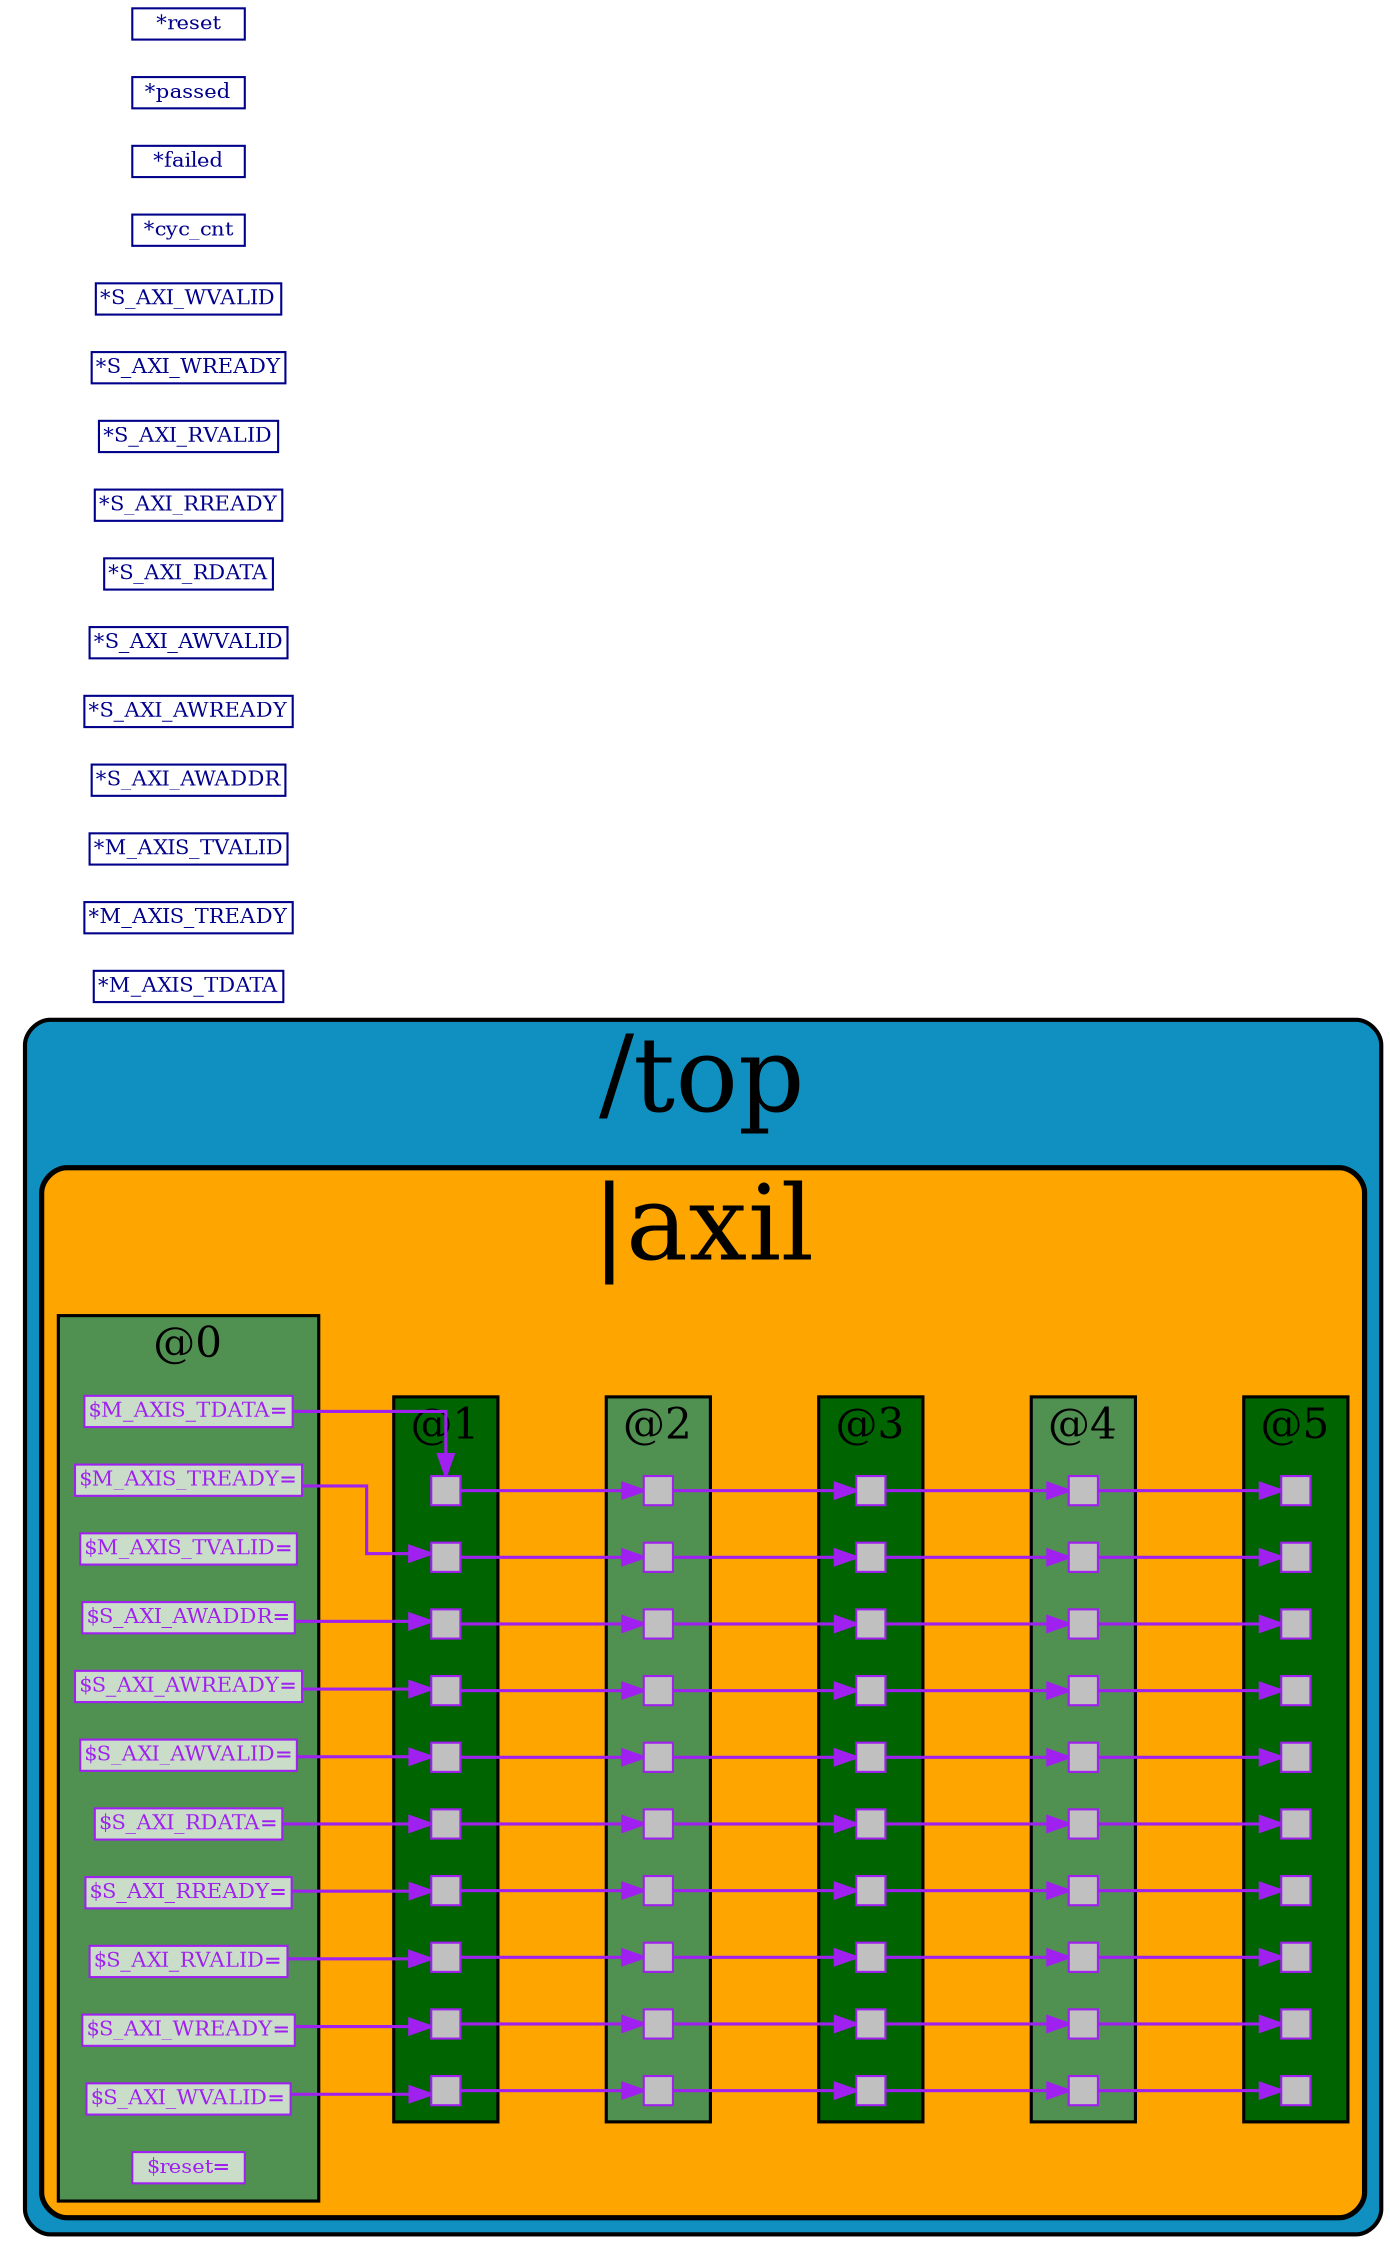 // Generated by SandPiper(TM) 1.9-2018/02/11-beta from Redwood EDA.
// (Installed here: /home/devel/SandPiper_1.9-2018_02_11-beta_distro.)
// Redwood EDA does not claim intellectual property rights to this file and provides no warranty regarding its correctness or quality.


// Transaction Flow Graph:

strict digraph "top.tlv" {
   graph [layout = dot, rankdir = "LR", outputorder = edgesfirst, splines = ortho];
   node [layer = 4, shape = star, height = 0.02, style = filled, fontsize = 10, fontcolor = "purple", color = "purple", fillcolor = "#ffffffb0", penwidth = 1.0, margin = "0.03,0.03"];
   edge [layer = 3, weight = 4, penwidth = 1.5, color = "purple", fontcolor = "#00D000", labelfontcolor = "purple"];
   subgraph "cluster." {
      fillcolor = "#1090c0"
      style = "filled,rounded"
      penwidth = 2.0
      fontsize = 50
      tooltip = "/top"
      id = "id0{logical_entity=#Q##Q#}"
      label = "/top"
      subgraph "cluster.|axil" {
         fillcolor = "orange"
         style = "filled,rounded"
         penwidth = 2.5
         fontsize = 50
         tooltip = "|axil"
         id = "id1{logical_entity=#Q#|axil#Q#}"
         label = "|axil"
         subgraph "cluster.stage0" {
            "|axil$M_AXIS_TDATA@0" [fillcolor = "#ffffffb0", shape = box, label = "$M_AXIS_TDATA=", id = "id2{logical_entity=#Q#|axil$M_AXIS_TDATA#Q#}", tooltip = "$M_AXIS_TDATA[C_AXI_DATA_WIDTH-1:0] = *M_AXIS_TDATA;"];
         }
         subgraph "cluster.stage1" {
            "|axil$M_AXIS_TDATA@1" [label = "", shape = box, fixedsize = true, width = 0.2, height = 0.2, penwidth = 1.0, shape = box, fillcolor = grey];
         }
         subgraph "cluster.stage2" {
            "|axil$M_AXIS_TDATA@2" [label = "", shape = box, fixedsize = true, width = 0.2, height = 0.2, penwidth = 1.0, shape = box, fillcolor = grey];
         }
         subgraph "cluster.stage3" {
            "|axil$M_AXIS_TDATA@3" [label = "", shape = box, fixedsize = true, width = 0.2, height = 0.2, penwidth = 1.0, shape = box, fillcolor = grey];
         }
         subgraph "cluster.stage4" {
            "|axil$M_AXIS_TDATA@4" [label = "", shape = box, fixedsize = true, width = 0.2, height = 0.2, penwidth = 1.0, shape = box, fillcolor = grey];
         }
         subgraph "cluster.stage5" {
            "|axil$M_AXIS_TDATA@5" [label = "", shape = box, fixedsize = true, width = 0.2, height = 0.2, penwidth = 1.0, shape = box, fillcolor = grey];
         }
         subgraph "cluster.stage0" {
            "|axil$M_AXIS_TREADY@0" [fillcolor = "#ffffffb0", shape = box, label = "$M_AXIS_TREADY=", id = "id8{logical_entity=#Q#|axil$M_AXIS_TREADY#Q#}", tooltip = "$M_AXIS_TREADY = *M_AXIS_TREADY;"];
         }
         subgraph "cluster.stage1" {
            "|axil$M_AXIS_TREADY@1" [label = "", shape = box, fixedsize = true, width = 0.2, height = 0.2, penwidth = 1.0, shape = box, fillcolor = grey];
         }
         subgraph "cluster.stage2" {
            "|axil$M_AXIS_TREADY@2" [label = "", shape = box, fixedsize = true, width = 0.2, height = 0.2, penwidth = 1.0, shape = box, fillcolor = grey];
         }
         subgraph "cluster.stage3" {
            "|axil$M_AXIS_TREADY@3" [label = "", shape = box, fixedsize = true, width = 0.2, height = 0.2, penwidth = 1.0, shape = box, fillcolor = grey];
         }
         subgraph "cluster.stage4" {
            "|axil$M_AXIS_TREADY@4" [label = "", shape = box, fixedsize = true, width = 0.2, height = 0.2, penwidth = 1.0, shape = box, fillcolor = grey];
         }
         subgraph "cluster.stage5" {
            "|axil$M_AXIS_TREADY@5" [label = "", shape = box, fixedsize = true, width = 0.2, height = 0.2, penwidth = 1.0, shape = box, fillcolor = grey];
         }
         subgraph "cluster.stage0" {
            "|axil$M_AXIS_TVALID@0" [fillcolor = "#ffffffb0", shape = box, label = "$M_AXIS_TVALID=", id = "id14{logical_entity=#Q#|axil$M_AXIS_TVALID#Q#}", tooltip = "$M_AXIS_TVALID = *M_AXIS_TVALID;"];
         }
         subgraph "cluster.stage0" {
            "|axil$S_AXI_AWADDR@0" [fillcolor = "#ffffffb0", shape = box, label = "$S_AXI_AWADDR=", id = "id15{logical_entity=#Q#|axil$S_AXI_AWADDR#Q#}", tooltip = "$S_AXI_AWADDR[C_AXI_ADDR_WIDTH-1:0] = *S_AXI_AWADDR;"];
         }
         subgraph "cluster.stage1" {
            "|axil$S_AXI_AWADDR@1" [label = "", shape = box, fixedsize = true, width = 0.2, height = 0.2, penwidth = 1.0, shape = box, fillcolor = grey];
         }
         subgraph "cluster.stage2" {
            "|axil$S_AXI_AWADDR@2" [label = "", shape = box, fixedsize = true, width = 0.2, height = 0.2, penwidth = 1.0, shape = box, fillcolor = grey];
         }
         subgraph "cluster.stage3" {
            "|axil$S_AXI_AWADDR@3" [label = "", shape = box, fixedsize = true, width = 0.2, height = 0.2, penwidth = 1.0, shape = box, fillcolor = grey];
         }
         subgraph "cluster.stage4" {
            "|axil$S_AXI_AWADDR@4" [label = "", shape = box, fixedsize = true, width = 0.2, height = 0.2, penwidth = 1.0, shape = box, fillcolor = grey];
         }
         subgraph "cluster.stage5" {
            "|axil$S_AXI_AWADDR@5" [label = "", shape = box, fixedsize = true, width = 0.2, height = 0.2, penwidth = 1.0, shape = box, fillcolor = grey];
         }
         subgraph "cluster.stage0" {
            "|axil$S_AXI_AWREADY@0" [fillcolor = "#ffffffb0", shape = box, label = "$S_AXI_AWREADY=", id = "id21{logical_entity=#Q#|axil$S_AXI_AWREADY#Q#}", tooltip = "$S_AXI_AWREADY = *S_AXI_AWREADY;"];
         }
         subgraph "cluster.stage1" {
            "|axil$S_AXI_AWREADY@1" [label = "", shape = box, fixedsize = true, width = 0.2, height = 0.2, penwidth = 1.0, shape = box, fillcolor = grey];
         }
         subgraph "cluster.stage2" {
            "|axil$S_AXI_AWREADY@2" [label = "", shape = box, fixedsize = true, width = 0.2, height = 0.2, penwidth = 1.0, shape = box, fillcolor = grey];
         }
         subgraph "cluster.stage3" {
            "|axil$S_AXI_AWREADY@3" [label = "", shape = box, fixedsize = true, width = 0.2, height = 0.2, penwidth = 1.0, shape = box, fillcolor = grey];
         }
         subgraph "cluster.stage4" {
            "|axil$S_AXI_AWREADY@4" [label = "", shape = box, fixedsize = true, width = 0.2, height = 0.2, penwidth = 1.0, shape = box, fillcolor = grey];
         }
         subgraph "cluster.stage5" {
            "|axil$S_AXI_AWREADY@5" [label = "", shape = box, fixedsize = true, width = 0.2, height = 0.2, penwidth = 1.0, shape = box, fillcolor = grey];
         }
         subgraph "cluster.stage0" {
            "|axil$S_AXI_AWVALID@0" [fillcolor = "#ffffffb0", shape = box, label = "$S_AXI_AWVALID=", id = "id27{logical_entity=#Q#|axil$S_AXI_AWVALID#Q#}", tooltip = "$S_AXI_AWVALID = *S_AXI_AWVALID;"];
         }
         subgraph "cluster.stage1" {
            "|axil$S_AXI_AWVALID@1" [label = "", shape = box, fixedsize = true, width = 0.2, height = 0.2, penwidth = 1.0, shape = box, fillcolor = grey];
         }
         subgraph "cluster.stage2" {
            "|axil$S_AXI_AWVALID@2" [label = "", shape = box, fixedsize = true, width = 0.2, height = 0.2, penwidth = 1.0, shape = box, fillcolor = grey];
         }
         subgraph "cluster.stage3" {
            "|axil$S_AXI_AWVALID@3" [label = "", shape = box, fixedsize = true, width = 0.2, height = 0.2, penwidth = 1.0, shape = box, fillcolor = grey];
         }
         subgraph "cluster.stage4" {
            "|axil$S_AXI_AWVALID@4" [label = "", shape = box, fixedsize = true, width = 0.2, height = 0.2, penwidth = 1.0, shape = box, fillcolor = grey];
         }
         subgraph "cluster.stage5" {
            "|axil$S_AXI_AWVALID@5" [label = "", shape = box, fixedsize = true, width = 0.2, height = 0.2, penwidth = 1.0, shape = box, fillcolor = grey];
         }
         subgraph "cluster.stage0" {
            "|axil$S_AXI_RDATA@0" [fillcolor = "#ffffffb0", shape = box, label = "$S_AXI_RDATA=", id = "id33{logical_entity=#Q#|axil$S_AXI_RDATA#Q#}", tooltip = "$S_AXI_RDATA[C_AXI_DATA_WIDTH-1:0] = *S_AXI_RDATA;"];
         }
         subgraph "cluster.stage1" {
            "|axil$S_AXI_RDATA@1" [label = "", shape = box, fixedsize = true, width = 0.2, height = 0.2, penwidth = 1.0, shape = box, fillcolor = grey];
         }
         subgraph "cluster.stage2" {
            "|axil$S_AXI_RDATA@2" [label = "", shape = box, fixedsize = true, width = 0.2, height = 0.2, penwidth = 1.0, shape = box, fillcolor = grey];
         }
         subgraph "cluster.stage3" {
            "|axil$S_AXI_RDATA@3" [label = "", shape = box, fixedsize = true, width = 0.2, height = 0.2, penwidth = 1.0, shape = box, fillcolor = grey];
         }
         subgraph "cluster.stage4" {
            "|axil$S_AXI_RDATA@4" [label = "", shape = box, fixedsize = true, width = 0.2, height = 0.2, penwidth = 1.0, shape = box, fillcolor = grey];
         }
         subgraph "cluster.stage5" {
            "|axil$S_AXI_RDATA@5" [label = "", shape = box, fixedsize = true, width = 0.2, height = 0.2, penwidth = 1.0, shape = box, fillcolor = grey];
         }
         subgraph "cluster.stage0" {
            "|axil$S_AXI_RREADY@0" [fillcolor = "#ffffffb0", shape = box, label = "$S_AXI_RREADY=", id = "id39{logical_entity=#Q#|axil$S_AXI_RREADY#Q#}", tooltip = "$S_AXI_RREADY = *S_AXI_RREADY;"];
         }
         subgraph "cluster.stage1" {
            "|axil$S_AXI_RREADY@1" [label = "", shape = box, fixedsize = true, width = 0.2, height = 0.2, penwidth = 1.0, shape = box, fillcolor = grey];
         }
         subgraph "cluster.stage2" {
            "|axil$S_AXI_RREADY@2" [label = "", shape = box, fixedsize = true, width = 0.2, height = 0.2, penwidth = 1.0, shape = box, fillcolor = grey];
         }
         subgraph "cluster.stage3" {
            "|axil$S_AXI_RREADY@3" [label = "", shape = box, fixedsize = true, width = 0.2, height = 0.2, penwidth = 1.0, shape = box, fillcolor = grey];
         }
         subgraph "cluster.stage4" {
            "|axil$S_AXI_RREADY@4" [label = "", shape = box, fixedsize = true, width = 0.2, height = 0.2, penwidth = 1.0, shape = box, fillcolor = grey];
         }
         subgraph "cluster.stage5" {
            "|axil$S_AXI_RREADY@5" [label = "", shape = box, fixedsize = true, width = 0.2, height = 0.2, penwidth = 1.0, shape = box, fillcolor = grey];
         }
         subgraph "cluster.stage0" {
            "|axil$S_AXI_RVALID@0" [fillcolor = "#ffffffb0", shape = box, label = "$S_AXI_RVALID=", id = "id45{logical_entity=#Q#|axil$S_AXI_RVALID#Q#}", tooltip = "$S_AXI_RVALID = *S_AXI_RVALID;"];
         }
         subgraph "cluster.stage1" {
            "|axil$S_AXI_RVALID@1" [label = "", shape = box, fixedsize = true, width = 0.2, height = 0.2, penwidth = 1.0, shape = box, fillcolor = grey];
         }
         subgraph "cluster.stage2" {
            "|axil$S_AXI_RVALID@2" [label = "", shape = box, fixedsize = true, width = 0.2, height = 0.2, penwidth = 1.0, shape = box, fillcolor = grey];
         }
         subgraph "cluster.stage3" {
            "|axil$S_AXI_RVALID@3" [label = "", shape = box, fixedsize = true, width = 0.2, height = 0.2, penwidth = 1.0, shape = box, fillcolor = grey];
         }
         subgraph "cluster.stage4" {
            "|axil$S_AXI_RVALID@4" [label = "", shape = box, fixedsize = true, width = 0.2, height = 0.2, penwidth = 1.0, shape = box, fillcolor = grey];
         }
         subgraph "cluster.stage5" {
            "|axil$S_AXI_RVALID@5" [label = "", shape = box, fixedsize = true, width = 0.2, height = 0.2, penwidth = 1.0, shape = box, fillcolor = grey];
         }
         subgraph "cluster.stage0" {
            "|axil$S_AXI_WREADY@0" [fillcolor = "#ffffffb0", shape = box, label = "$S_AXI_WREADY=", id = "id51{logical_entity=#Q#|axil$S_AXI_WREADY#Q#}", tooltip = "$S_AXI_WREADY = *S_AXI_WREADY;"];
         }
         subgraph "cluster.stage1" {
            "|axil$S_AXI_WREADY@1" [label = "", shape = box, fixedsize = true, width = 0.2, height = 0.2, penwidth = 1.0, shape = box, fillcolor = grey];
         }
         subgraph "cluster.stage2" {
            "|axil$S_AXI_WREADY@2" [label = "", shape = box, fixedsize = true, width = 0.2, height = 0.2, penwidth = 1.0, shape = box, fillcolor = grey];
         }
         subgraph "cluster.stage3" {
            "|axil$S_AXI_WREADY@3" [label = "", shape = box, fixedsize = true, width = 0.2, height = 0.2, penwidth = 1.0, shape = box, fillcolor = grey];
         }
         subgraph "cluster.stage4" {
            "|axil$S_AXI_WREADY@4" [label = "", shape = box, fixedsize = true, width = 0.2, height = 0.2, penwidth = 1.0, shape = box, fillcolor = grey];
         }
         subgraph "cluster.stage5" {
            "|axil$S_AXI_WREADY@5" [label = "", shape = box, fixedsize = true, width = 0.2, height = 0.2, penwidth = 1.0, shape = box, fillcolor = grey];
         }
         subgraph "cluster.stage0" {
            "|axil$S_AXI_WVALID@0" [fillcolor = "#ffffffb0", shape = box, label = "$S_AXI_WVALID=", id = "id57{logical_entity=#Q#|axil$S_AXI_WVALID#Q#}", tooltip = "$S_AXI_WVALID = *S_AXI_WVALID;"];
         }
         subgraph "cluster.stage1" {
            "|axil$S_AXI_WVALID@1" [label = "", shape = box, fixedsize = true, width = 0.2, height = 0.2, penwidth = 1.0, shape = box, fillcolor = grey];
         }
         subgraph "cluster.stage2" {
            "|axil$S_AXI_WVALID@2" [label = "", shape = box, fixedsize = true, width = 0.2, height = 0.2, penwidth = 1.0, shape = box, fillcolor = grey];
         }
         subgraph "cluster.stage3" {
            "|axil$S_AXI_WVALID@3" [label = "", shape = box, fixedsize = true, width = 0.2, height = 0.2, penwidth = 1.0, shape = box, fillcolor = grey];
         }
         subgraph "cluster.stage4" {
            "|axil$S_AXI_WVALID@4" [label = "", shape = box, fixedsize = true, width = 0.2, height = 0.2, penwidth = 1.0, shape = box, fillcolor = grey];
         }
         subgraph "cluster.stage5" {
            "|axil$S_AXI_WVALID@5" [label = "", shape = box, fixedsize = true, width = 0.2, height = 0.2, penwidth = 1.0, shape = box, fillcolor = grey];
         }
         subgraph "cluster.stage0" {
            "|axil$reset@0" [fillcolor = "#ffffffb0", shape = box, label = "$reset=", id = "id63{logical_entity=#Q#|axil$reset#Q#}", tooltip = "$reset = *reset;"];
         }
         subgraph "cluster.stage0" {
            style = "filled"
            fontsize = 20
            penwidth = 1.5
            label = "@0"
            id = "id64{logical_entity=#Q#|axil@0#Q#}"
            tooltip = "|axil@0"
            fillcolor = "#509050"
         }
         subgraph "cluster.stage1" {
            style = "filled"
            fontsize = 20
            penwidth = 1.5
            label = "@1"
            id = "id65{logical_entity=#Q#|axil@2#Q#}"
            tooltip = "|axil@1"
            fillcolor = "darkgreen"
         }
         subgraph "cluster.stage2" {
            style = "filled"
            fontsize = 20
            penwidth = 1.5
            label = "@2"
            id = "id66{logical_entity=#Q#|axil@4#Q#}"
            tooltip = "|axil@2"
            fillcolor = "#509050"
         }
         subgraph "cluster.stage3" {
            style = "filled"
            fontsize = 20
            penwidth = 1.5
            label = "@3"
            id = "id67{logical_entity=#Q#|axil@6#Q#}"
            tooltip = "|axil@3"
            fillcolor = "darkgreen"
         }
         subgraph "cluster.stage4" {
            style = "filled"
            fontsize = 20
            penwidth = 1.5
            label = "@4"
            id = "id68{logical_entity=#Q#|axil@8#Q#}"
            tooltip = "|axil@4"
            fillcolor = "#509050"
         }
         subgraph "cluster.stage5" {
            style = "filled"
            fontsize = 20
            penwidth = 1.5
            label = "@5"
            id = "id69{logical_entity=#Q#|axil@10#Q#}"
            tooltip = "|axil@5"
            fillcolor = "darkgreen"
         }
      }
      subgraph "cluster.|none" {
         fillcolor = "orange"
         style = "filled,rounded"
         penwidth = 2.5
         fontsize = 50
         tooltip = "|none"
         id = "id70{logical_entity=#Q#|none#Q#}"
         label = "|none"
      }
   }

"*M_AXIS_TDATA" [shape = box, color = "#00008b", fontcolor = "#00008b", fillcolor = white];
"*M_AXIS_TREADY" [shape = box, color = "#00008b", fontcolor = "#00008b", fillcolor = white];
"*M_AXIS_TVALID" [shape = box, color = "#00008b", fontcolor = "#00008b", fillcolor = white];
"*S_AXI_AWADDR" [shape = box, color = "#00008b", fontcolor = "#00008b", fillcolor = white];
"*S_AXI_AWREADY" [shape = box, color = "#00008b", fontcolor = "#00008b", fillcolor = white];
"*S_AXI_AWVALID" [shape = box, color = "#00008b", fontcolor = "#00008b", fillcolor = white];
"*S_AXI_RDATA" [shape = box, color = "#00008b", fontcolor = "#00008b", fillcolor = white];
"*S_AXI_RREADY" [shape = box, color = "#00008b", fontcolor = "#00008b", fillcolor = white];
"*S_AXI_RVALID" [shape = box, color = "#00008b", fontcolor = "#00008b", fillcolor = white];
"*S_AXI_WREADY" [shape = box, color = "#00008b", fontcolor = "#00008b", fillcolor = white];
"*S_AXI_WVALID" [shape = box, color = "#00008b", fontcolor = "#00008b", fillcolor = white];
"*cyc_cnt" [shape = box, color = "#00008b", fontcolor = "#00008b", fillcolor = white];
"*failed" [shape = box, color = "#00008b", fontcolor = "#00008b", fillcolor = white];
"*passed" [shape = box, color = "#00008b", fontcolor = "#00008b", fillcolor = white];
"*reset" [shape = box, color = "#00008b", fontcolor = "#00008b", fillcolor = white];

"|axil$M_AXIS_TDATA@0" -> "|axil$M_AXIS_TDATA@1" [id = "id3{logical_entity=#Q#|axil$M_AXIS_TDATA#Q#}", weight = 10]
"|axil$M_AXIS_TDATA@1" -> "|axil$M_AXIS_TDATA@2" [id = "id4{logical_entity=#Q#|axil$M_AXIS_TDATA#Q#}", weight = 10]
"|axil$M_AXIS_TDATA@2" -> "|axil$M_AXIS_TDATA@3" [id = "id5{logical_entity=#Q#|axil$M_AXIS_TDATA#Q#}", weight = 10]
"|axil$M_AXIS_TDATA@3" -> "|axil$M_AXIS_TDATA@4" [id = "id6{logical_entity=#Q#|axil$M_AXIS_TDATA#Q#}", weight = 10]
"|axil$M_AXIS_TDATA@4" -> "|axil$M_AXIS_TDATA@5" [id = "id7{logical_entity=#Q#|axil$M_AXIS_TDATA#Q#}", weight = 10]
"|axil$M_AXIS_TREADY@0" -> "|axil$M_AXIS_TREADY@1" [id = "id9{logical_entity=#Q#|axil$M_AXIS_TREADY#Q#}", weight = 10]
"|axil$M_AXIS_TREADY@1" -> "|axil$M_AXIS_TREADY@2" [id = "id10{logical_entity=#Q#|axil$M_AXIS_TREADY#Q#}", weight = 10]
"|axil$M_AXIS_TREADY@2" -> "|axil$M_AXIS_TREADY@3" [id = "id11{logical_entity=#Q#|axil$M_AXIS_TREADY#Q#}", weight = 10]
"|axil$M_AXIS_TREADY@3" -> "|axil$M_AXIS_TREADY@4" [id = "id12{logical_entity=#Q#|axil$M_AXIS_TREADY#Q#}", weight = 10]
"|axil$M_AXIS_TREADY@4" -> "|axil$M_AXIS_TREADY@5" [id = "id13{logical_entity=#Q#|axil$M_AXIS_TREADY#Q#}", weight = 10]
"|axil$S_AXI_AWADDR@0" -> "|axil$S_AXI_AWADDR@1" [id = "id16{logical_entity=#Q#|axil$S_AXI_AWADDR#Q#}", weight = 10]
"|axil$S_AXI_AWADDR@1" -> "|axil$S_AXI_AWADDR@2" [id = "id17{logical_entity=#Q#|axil$S_AXI_AWADDR#Q#}", weight = 10]
"|axil$S_AXI_AWADDR@2" -> "|axil$S_AXI_AWADDR@3" [id = "id18{logical_entity=#Q#|axil$S_AXI_AWADDR#Q#}", weight = 10]
"|axil$S_AXI_AWADDR@3" -> "|axil$S_AXI_AWADDR@4" [id = "id19{logical_entity=#Q#|axil$S_AXI_AWADDR#Q#}", weight = 10]
"|axil$S_AXI_AWADDR@4" -> "|axil$S_AXI_AWADDR@5" [id = "id20{logical_entity=#Q#|axil$S_AXI_AWADDR#Q#}", weight = 10]
"|axil$S_AXI_AWREADY@0" -> "|axil$S_AXI_AWREADY@1" [id = "id22{logical_entity=#Q#|axil$S_AXI_AWREADY#Q#}", weight = 10]
"|axil$S_AXI_AWREADY@1" -> "|axil$S_AXI_AWREADY@2" [id = "id23{logical_entity=#Q#|axil$S_AXI_AWREADY#Q#}", weight = 10]
"|axil$S_AXI_AWREADY@2" -> "|axil$S_AXI_AWREADY@3" [id = "id24{logical_entity=#Q#|axil$S_AXI_AWREADY#Q#}", weight = 10]
"|axil$S_AXI_AWREADY@3" -> "|axil$S_AXI_AWREADY@4" [id = "id25{logical_entity=#Q#|axil$S_AXI_AWREADY#Q#}", weight = 10]
"|axil$S_AXI_AWREADY@4" -> "|axil$S_AXI_AWREADY@5" [id = "id26{logical_entity=#Q#|axil$S_AXI_AWREADY#Q#}", weight = 10]
"|axil$S_AXI_AWVALID@0" -> "|axil$S_AXI_AWVALID@1" [id = "id28{logical_entity=#Q#|axil$S_AXI_AWVALID#Q#}", weight = 10]
"|axil$S_AXI_AWVALID@1" -> "|axil$S_AXI_AWVALID@2" [id = "id29{logical_entity=#Q#|axil$S_AXI_AWVALID#Q#}", weight = 10]
"|axil$S_AXI_AWVALID@2" -> "|axil$S_AXI_AWVALID@3" [id = "id30{logical_entity=#Q#|axil$S_AXI_AWVALID#Q#}", weight = 10]
"|axil$S_AXI_AWVALID@3" -> "|axil$S_AXI_AWVALID@4" [id = "id31{logical_entity=#Q#|axil$S_AXI_AWVALID#Q#}", weight = 10]
"|axil$S_AXI_AWVALID@4" -> "|axil$S_AXI_AWVALID@5" [id = "id32{logical_entity=#Q#|axil$S_AXI_AWVALID#Q#}", weight = 10]
"|axil$S_AXI_RDATA@0" -> "|axil$S_AXI_RDATA@1" [id = "id34{logical_entity=#Q#|axil$S_AXI_RDATA#Q#}", weight = 10]
"|axil$S_AXI_RDATA@1" -> "|axil$S_AXI_RDATA@2" [id = "id35{logical_entity=#Q#|axil$S_AXI_RDATA#Q#}", weight = 10]
"|axil$S_AXI_RDATA@2" -> "|axil$S_AXI_RDATA@3" [id = "id36{logical_entity=#Q#|axil$S_AXI_RDATA#Q#}", weight = 10]
"|axil$S_AXI_RDATA@3" -> "|axil$S_AXI_RDATA@4" [id = "id37{logical_entity=#Q#|axil$S_AXI_RDATA#Q#}", weight = 10]
"|axil$S_AXI_RDATA@4" -> "|axil$S_AXI_RDATA@5" [id = "id38{logical_entity=#Q#|axil$S_AXI_RDATA#Q#}", weight = 10]
"|axil$S_AXI_RREADY@0" -> "|axil$S_AXI_RREADY@1" [id = "id40{logical_entity=#Q#|axil$S_AXI_RREADY#Q#}", weight = 10]
"|axil$S_AXI_RREADY@1" -> "|axil$S_AXI_RREADY@2" [id = "id41{logical_entity=#Q#|axil$S_AXI_RREADY#Q#}", weight = 10]
"|axil$S_AXI_RREADY@2" -> "|axil$S_AXI_RREADY@3" [id = "id42{logical_entity=#Q#|axil$S_AXI_RREADY#Q#}", weight = 10]
"|axil$S_AXI_RREADY@3" -> "|axil$S_AXI_RREADY@4" [id = "id43{logical_entity=#Q#|axil$S_AXI_RREADY#Q#}", weight = 10]
"|axil$S_AXI_RREADY@4" -> "|axil$S_AXI_RREADY@5" [id = "id44{logical_entity=#Q#|axil$S_AXI_RREADY#Q#}", weight = 10]
"|axil$S_AXI_RVALID@0" -> "|axil$S_AXI_RVALID@1" [id = "id46{logical_entity=#Q#|axil$S_AXI_RVALID#Q#}", weight = 10]
"|axil$S_AXI_RVALID@1" -> "|axil$S_AXI_RVALID@2" [id = "id47{logical_entity=#Q#|axil$S_AXI_RVALID#Q#}", weight = 10]
"|axil$S_AXI_RVALID@2" -> "|axil$S_AXI_RVALID@3" [id = "id48{logical_entity=#Q#|axil$S_AXI_RVALID#Q#}", weight = 10]
"|axil$S_AXI_RVALID@3" -> "|axil$S_AXI_RVALID@4" [id = "id49{logical_entity=#Q#|axil$S_AXI_RVALID#Q#}", weight = 10]
"|axil$S_AXI_RVALID@4" -> "|axil$S_AXI_RVALID@5" [id = "id50{logical_entity=#Q#|axil$S_AXI_RVALID#Q#}", weight = 10]
"|axil$S_AXI_WREADY@0" -> "|axil$S_AXI_WREADY@1" [id = "id52{logical_entity=#Q#|axil$S_AXI_WREADY#Q#}", weight = 10]
"|axil$S_AXI_WREADY@1" -> "|axil$S_AXI_WREADY@2" [id = "id53{logical_entity=#Q#|axil$S_AXI_WREADY#Q#}", weight = 10]
"|axil$S_AXI_WREADY@2" -> "|axil$S_AXI_WREADY@3" [id = "id54{logical_entity=#Q#|axil$S_AXI_WREADY#Q#}", weight = 10]
"|axil$S_AXI_WREADY@3" -> "|axil$S_AXI_WREADY@4" [id = "id55{logical_entity=#Q#|axil$S_AXI_WREADY#Q#}", weight = 10]
"|axil$S_AXI_WREADY@4" -> "|axil$S_AXI_WREADY@5" [id = "id56{logical_entity=#Q#|axil$S_AXI_WREADY#Q#}", weight = 10]
"|axil$S_AXI_WVALID@0" -> "|axil$S_AXI_WVALID@1" [id = "id58{logical_entity=#Q#|axil$S_AXI_WVALID#Q#}", weight = 10]
"|axil$S_AXI_WVALID@1" -> "|axil$S_AXI_WVALID@2" [id = "id59{logical_entity=#Q#|axil$S_AXI_WVALID#Q#}", weight = 10]
"|axil$S_AXI_WVALID@2" -> "|axil$S_AXI_WVALID@3" [id = "id60{logical_entity=#Q#|axil$S_AXI_WVALID#Q#}", weight = 10]
"|axil$S_AXI_WVALID@3" -> "|axil$S_AXI_WVALID@4" [id = "id61{logical_entity=#Q#|axil$S_AXI_WVALID#Q#}", weight = 10]
"|axil$S_AXI_WVALID@4" -> "|axil$S_AXI_WVALID@5" [id = "id62{logical_entity=#Q#|axil$S_AXI_WVALID#Q#}", weight = 10]
}